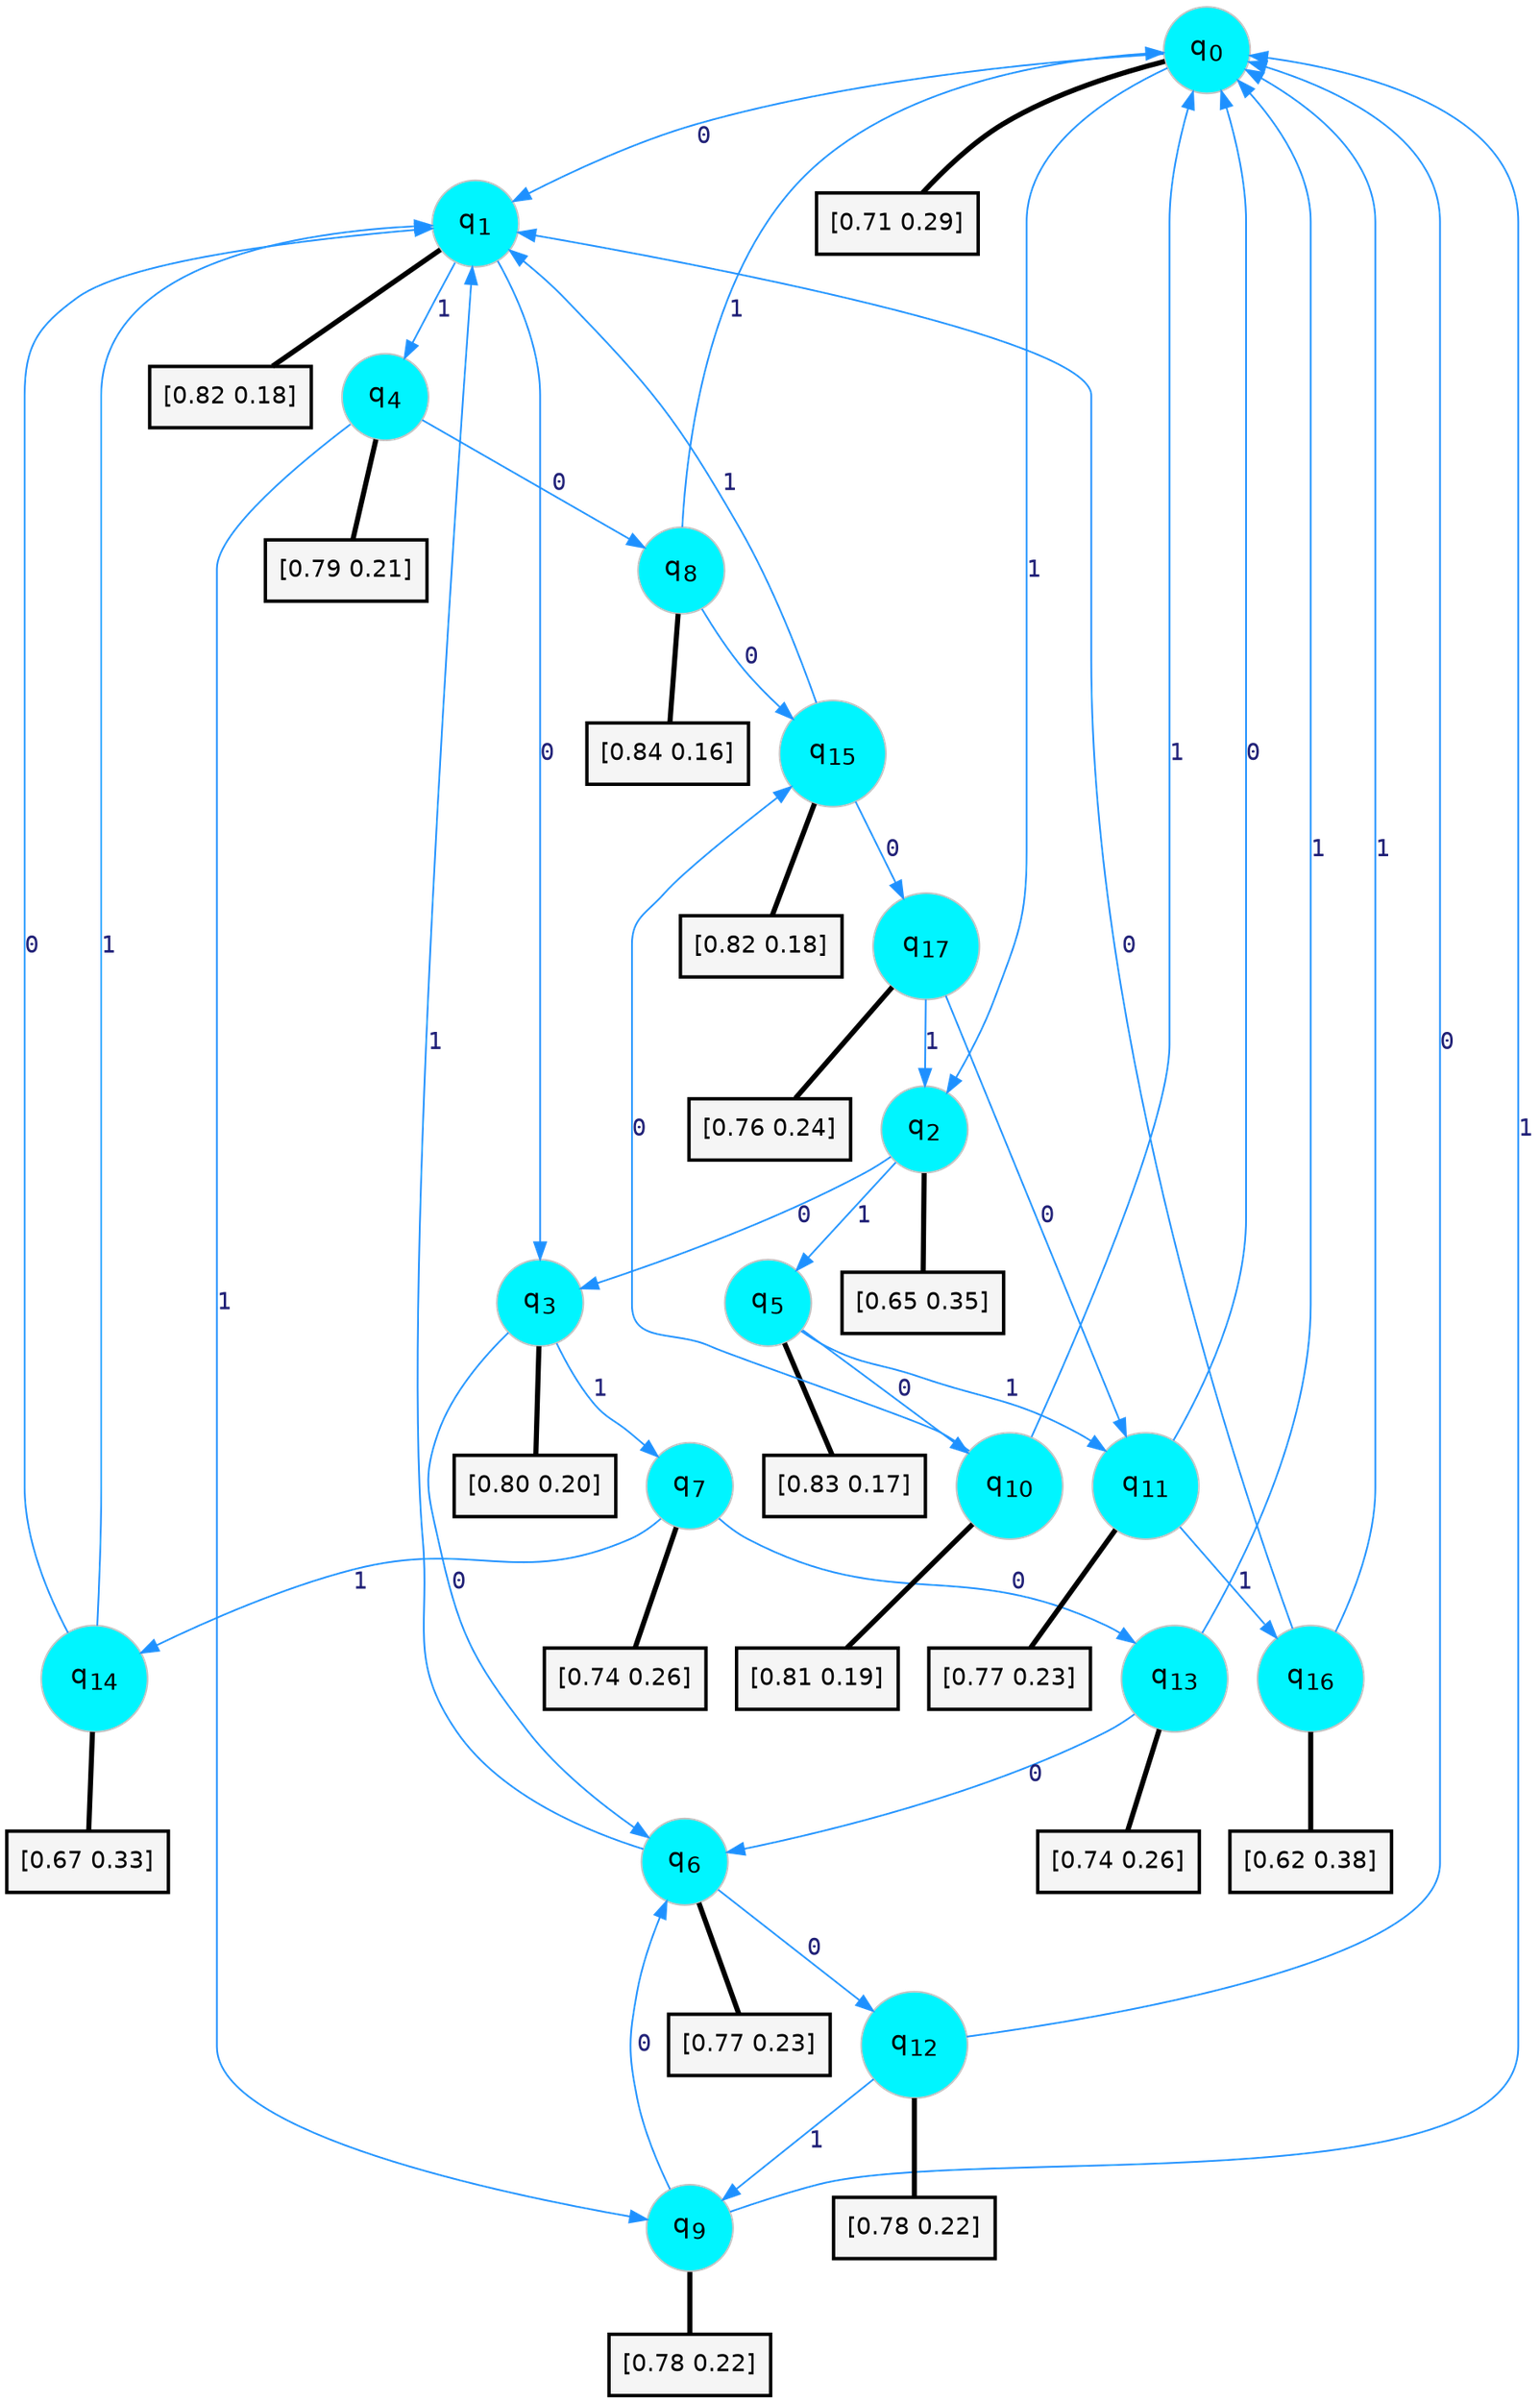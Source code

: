 digraph G {
graph [
bgcolor=transparent, dpi=300, rankdir=TD, size="40,25"];
node [
color=gray, fillcolor=turquoise1, fontcolor=black, fontname=Helvetica, fontsize=16, fontweight=bold, shape=circle, style=filled];
edge [
arrowsize=1, color=dodgerblue1, fontcolor=midnightblue, fontname=courier, fontweight=bold, penwidth=1, style=solid, weight=20];
0[label=<q<SUB>0</SUB>>];
1[label=<q<SUB>1</SUB>>];
2[label=<q<SUB>2</SUB>>];
3[label=<q<SUB>3</SUB>>];
4[label=<q<SUB>4</SUB>>];
5[label=<q<SUB>5</SUB>>];
6[label=<q<SUB>6</SUB>>];
7[label=<q<SUB>7</SUB>>];
8[label=<q<SUB>8</SUB>>];
9[label=<q<SUB>9</SUB>>];
10[label=<q<SUB>10</SUB>>];
11[label=<q<SUB>11</SUB>>];
12[label=<q<SUB>12</SUB>>];
13[label=<q<SUB>13</SUB>>];
14[label=<q<SUB>14</SUB>>];
15[label=<q<SUB>15</SUB>>];
16[label=<q<SUB>16</SUB>>];
17[label=<q<SUB>17</SUB>>];
18[label="[0.71 0.29]", shape=box,fontcolor=black, fontname=Helvetica, fontsize=14, penwidth=2, fillcolor=whitesmoke,color=black];
19[label="[0.82 0.18]", shape=box,fontcolor=black, fontname=Helvetica, fontsize=14, penwidth=2, fillcolor=whitesmoke,color=black];
20[label="[0.65 0.35]", shape=box,fontcolor=black, fontname=Helvetica, fontsize=14, penwidth=2, fillcolor=whitesmoke,color=black];
21[label="[0.80 0.20]", shape=box,fontcolor=black, fontname=Helvetica, fontsize=14, penwidth=2, fillcolor=whitesmoke,color=black];
22[label="[0.79 0.21]", shape=box,fontcolor=black, fontname=Helvetica, fontsize=14, penwidth=2, fillcolor=whitesmoke,color=black];
23[label="[0.83 0.17]", shape=box,fontcolor=black, fontname=Helvetica, fontsize=14, penwidth=2, fillcolor=whitesmoke,color=black];
24[label="[0.77 0.23]", shape=box,fontcolor=black, fontname=Helvetica, fontsize=14, penwidth=2, fillcolor=whitesmoke,color=black];
25[label="[0.74 0.26]", shape=box,fontcolor=black, fontname=Helvetica, fontsize=14, penwidth=2, fillcolor=whitesmoke,color=black];
26[label="[0.84 0.16]", shape=box,fontcolor=black, fontname=Helvetica, fontsize=14, penwidth=2, fillcolor=whitesmoke,color=black];
27[label="[0.78 0.22]", shape=box,fontcolor=black, fontname=Helvetica, fontsize=14, penwidth=2, fillcolor=whitesmoke,color=black];
28[label="[0.81 0.19]", shape=box,fontcolor=black, fontname=Helvetica, fontsize=14, penwidth=2, fillcolor=whitesmoke,color=black];
29[label="[0.77 0.23]", shape=box,fontcolor=black, fontname=Helvetica, fontsize=14, penwidth=2, fillcolor=whitesmoke,color=black];
30[label="[0.78 0.22]", shape=box,fontcolor=black, fontname=Helvetica, fontsize=14, penwidth=2, fillcolor=whitesmoke,color=black];
31[label="[0.74 0.26]", shape=box,fontcolor=black, fontname=Helvetica, fontsize=14, penwidth=2, fillcolor=whitesmoke,color=black];
32[label="[0.67 0.33]", shape=box,fontcolor=black, fontname=Helvetica, fontsize=14, penwidth=2, fillcolor=whitesmoke,color=black];
33[label="[0.82 0.18]", shape=box,fontcolor=black, fontname=Helvetica, fontsize=14, penwidth=2, fillcolor=whitesmoke,color=black];
34[label="[0.62 0.38]", shape=box,fontcolor=black, fontname=Helvetica, fontsize=14, penwidth=2, fillcolor=whitesmoke,color=black];
35[label="[0.76 0.24]", shape=box,fontcolor=black, fontname=Helvetica, fontsize=14, penwidth=2, fillcolor=whitesmoke,color=black];
0->1 [label=0];
0->2 [label=1];
0->18 [arrowhead=none, penwidth=3,color=black];
1->3 [label=0];
1->4 [label=1];
1->19 [arrowhead=none, penwidth=3,color=black];
2->3 [label=0];
2->5 [label=1];
2->20 [arrowhead=none, penwidth=3,color=black];
3->6 [label=0];
3->7 [label=1];
3->21 [arrowhead=none, penwidth=3,color=black];
4->8 [label=0];
4->9 [label=1];
4->22 [arrowhead=none, penwidth=3,color=black];
5->10 [label=0];
5->11 [label=1];
5->23 [arrowhead=none, penwidth=3,color=black];
6->12 [label=0];
6->1 [label=1];
6->24 [arrowhead=none, penwidth=3,color=black];
7->13 [label=0];
7->14 [label=1];
7->25 [arrowhead=none, penwidth=3,color=black];
8->15 [label=0];
8->0 [label=1];
8->26 [arrowhead=none, penwidth=3,color=black];
9->6 [label=0];
9->0 [label=1];
9->27 [arrowhead=none, penwidth=3,color=black];
10->15 [label=0];
10->0 [label=1];
10->28 [arrowhead=none, penwidth=3,color=black];
11->0 [label=0];
11->16 [label=1];
11->29 [arrowhead=none, penwidth=3,color=black];
12->0 [label=0];
12->9 [label=1];
12->30 [arrowhead=none, penwidth=3,color=black];
13->6 [label=0];
13->0 [label=1];
13->31 [arrowhead=none, penwidth=3,color=black];
14->1 [label=0];
14->1 [label=1];
14->32 [arrowhead=none, penwidth=3,color=black];
15->17 [label=0];
15->1 [label=1];
15->33 [arrowhead=none, penwidth=3,color=black];
16->1 [label=0];
16->0 [label=1];
16->34 [arrowhead=none, penwidth=3,color=black];
17->11 [label=0];
17->2 [label=1];
17->35 [arrowhead=none, penwidth=3,color=black];
}
